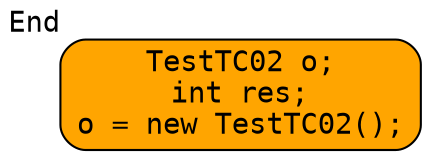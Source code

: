 digraph {
rankdir=TB
bb0 [style="rounded,filled", shape="box", fillcolor="orange", fontname="monospace", xlabel="End", label="TestTC02 o;
int res;
o = new TestTC02();
"];
}